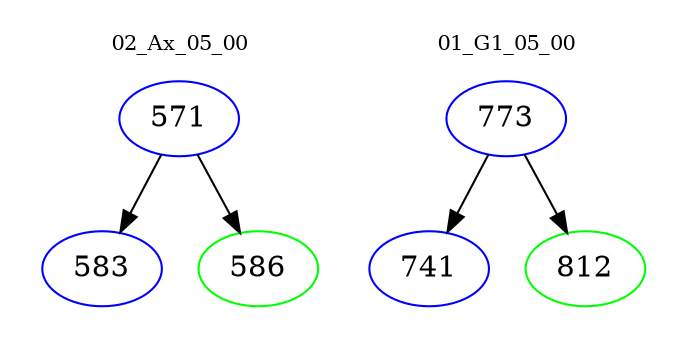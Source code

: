 digraph{
subgraph cluster_0 {
color = white
label = "02_Ax_05_00";
fontsize=10;
T0_571 [label="571", color="blue"]
T0_571 -> T0_583 [color="black"]
T0_583 [label="583", color="blue"]
T0_571 -> T0_586 [color="black"]
T0_586 [label="586", color="green"]
}
subgraph cluster_1 {
color = white
label = "01_G1_05_00";
fontsize=10;
T1_773 [label="773", color="blue"]
T1_773 -> T1_741 [color="black"]
T1_741 [label="741", color="blue"]
T1_773 -> T1_812 [color="black"]
T1_812 [label="812", color="green"]
}
}
